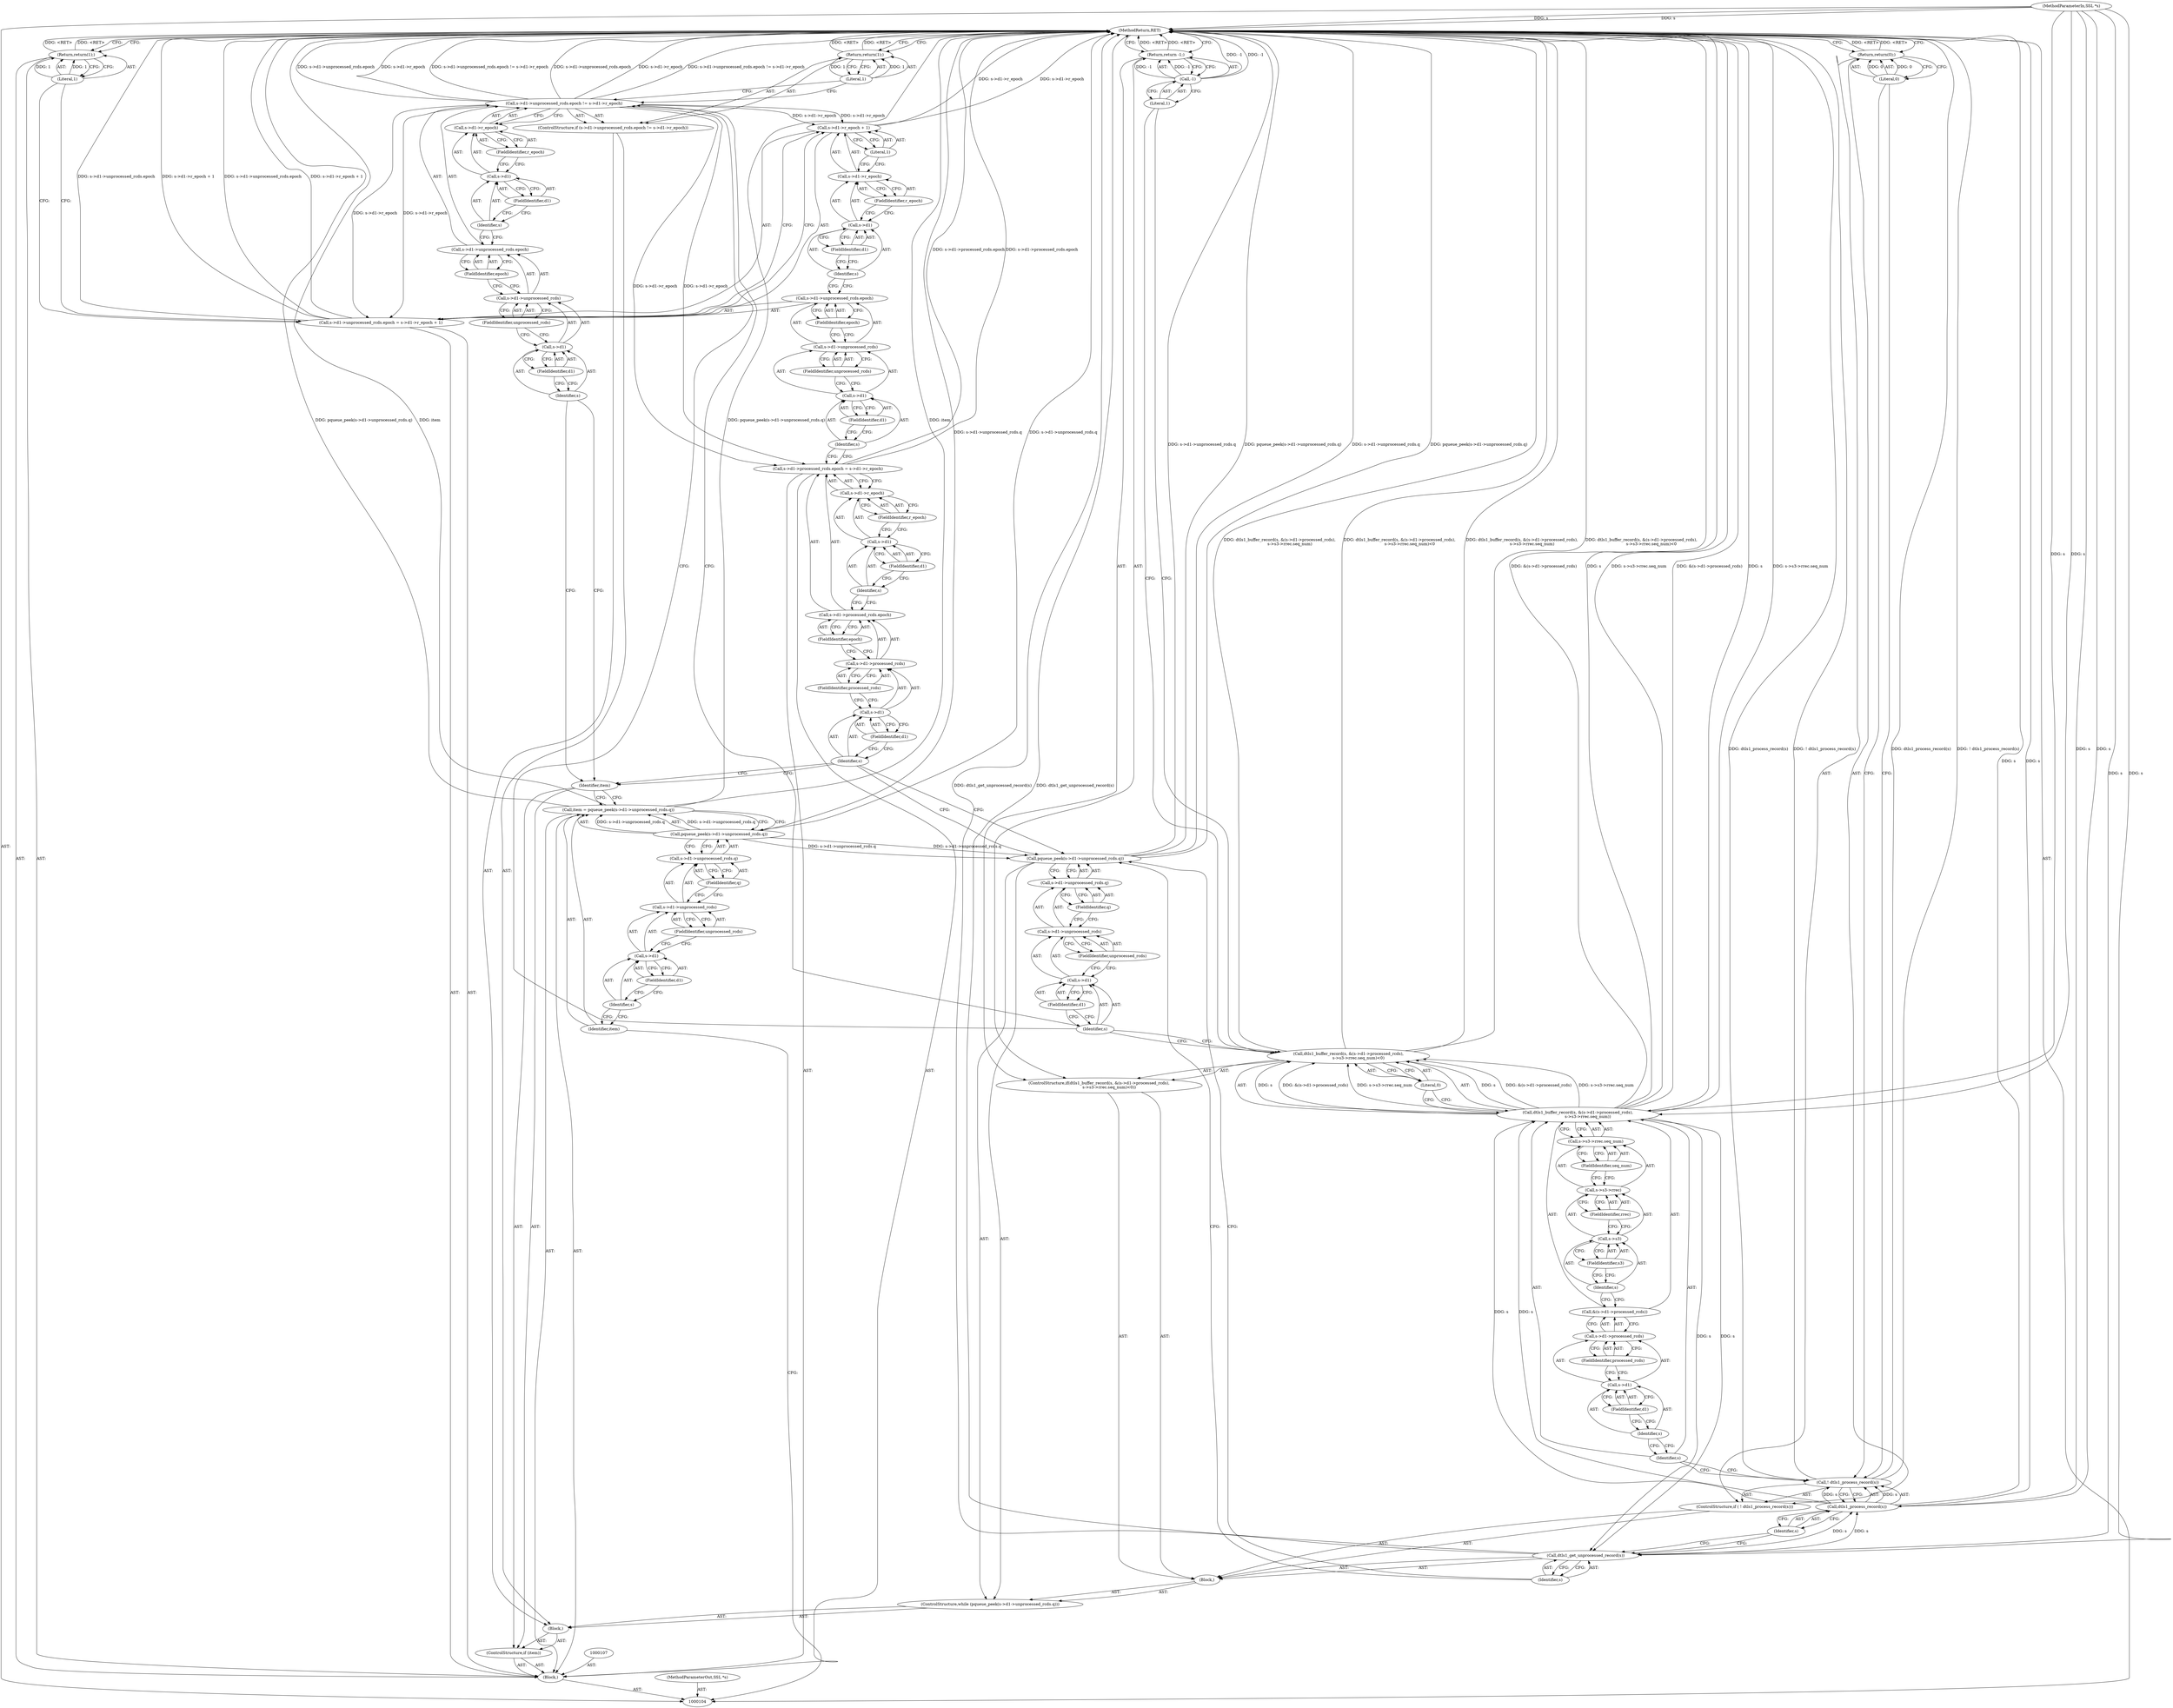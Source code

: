 digraph "0_openssl_103b171d8fc282ef435f8de9afbf7782e312961f_1" {
"1000206" [label="(MethodReturn,RET)"];
"1000105" [label="(MethodParameterIn,SSL *s)"];
"1000272" [label="(MethodParameterOut,SSL *s)"];
"1000135" [label="(Return,return(1);)"];
"1000136" [label="(Literal,1)"];
"1000138" [label="(Call,pqueue_peek(s->d1->unprocessed_rcds.q))"];
"1000139" [label="(Call,s->d1->unprocessed_rcds.q)"];
"1000140" [label="(Call,s->d1->unprocessed_rcds)"];
"1000141" [label="(Call,s->d1)"];
"1000142" [label="(Identifier,s)"];
"1000143" [label="(FieldIdentifier,d1)"];
"1000144" [label="(FieldIdentifier,unprocessed_rcds)"];
"1000145" [label="(FieldIdentifier,q)"];
"1000137" [label="(ControlStructure,while (pqueue_peek(s->d1->unprocessed_rcds.q)))"];
"1000146" [label="(Block,)"];
"1000147" [label="(Call,dtls1_get_unprocessed_record(s))"];
"1000148" [label="(Identifier,s)"];
"1000149" [label="(ControlStructure,if ( ! dtls1_process_record(s)))"];
"1000150" [label="(Call,! dtls1_process_record(s))"];
"1000151" [label="(Call,dtls1_process_record(s))"];
"1000152" [label="(Identifier,s)"];
"1000153" [label="(Return,return(0);)"];
"1000154" [label="(Literal,0)"];
"1000155" [label="(ControlStructure,if(dtls1_buffer_record(s, &(s->d1->processed_rcds),\n                s->s3->rrec.seq_num)<0))"];
"1000156" [label="(Call,dtls1_buffer_record(s, &(s->d1->processed_rcds),\n                s->s3->rrec.seq_num)<0)"];
"1000157" [label="(Call,dtls1_buffer_record(s, &(s->d1->processed_rcds),\n                s->s3->rrec.seq_num))"];
"1000158" [label="(Identifier,s)"];
"1000159" [label="(Call,&(s->d1->processed_rcds))"];
"1000160" [label="(Call,s->d1->processed_rcds)"];
"1000161" [label="(Call,s->d1)"];
"1000162" [label="(Identifier,s)"];
"1000163" [label="(FieldIdentifier,d1)"];
"1000164" [label="(FieldIdentifier,processed_rcds)"];
"1000165" [label="(Call,s->s3->rrec.seq_num)"];
"1000166" [label="(Call,s->s3->rrec)"];
"1000167" [label="(Call,s->s3)"];
"1000168" [label="(Identifier,s)"];
"1000169" [label="(FieldIdentifier,s3)"];
"1000170" [label="(FieldIdentifier,rrec)"];
"1000171" [label="(FieldIdentifier,seq_num)"];
"1000172" [label="(Literal,0)"];
"1000106" [label="(Block,)"];
"1000173" [label="(Return,return -1;)"];
"1000174" [label="(Call,-1)"];
"1000175" [label="(Literal,1)"];
"1000182" [label="(FieldIdentifier,processed_rcds)"];
"1000183" [label="(FieldIdentifier,epoch)"];
"1000184" [label="(Call,s->d1->r_epoch)"];
"1000185" [label="(Call,s->d1)"];
"1000186" [label="(Identifier,s)"];
"1000187" [label="(FieldIdentifier,d1)"];
"1000176" [label="(Call,s->d1->processed_rcds.epoch = s->d1->r_epoch)"];
"1000177" [label="(Call,s->d1->processed_rcds.epoch)"];
"1000178" [label="(Call,s->d1->processed_rcds)"];
"1000179" [label="(Call,s->d1)"];
"1000180" [label="(Identifier,s)"];
"1000188" [label="(FieldIdentifier,r_epoch)"];
"1000181" [label="(FieldIdentifier,d1)"];
"1000195" [label="(FieldIdentifier,unprocessed_rcds)"];
"1000196" [label="(FieldIdentifier,epoch)"];
"1000197" [label="(Call,s->d1->r_epoch + 1)"];
"1000198" [label="(Call,s->d1->r_epoch)"];
"1000199" [label="(Call,s->d1)"];
"1000200" [label="(Identifier,s)"];
"1000201" [label="(FieldIdentifier,d1)"];
"1000189" [label="(Call,s->d1->unprocessed_rcds.epoch = s->d1->r_epoch + 1)"];
"1000190" [label="(Call,s->d1->unprocessed_rcds.epoch)"];
"1000191" [label="(Call,s->d1->unprocessed_rcds)"];
"1000192" [label="(Call,s->d1)"];
"1000193" [label="(Identifier,s)"];
"1000202" [label="(FieldIdentifier,r_epoch)"];
"1000203" [label="(Literal,1)"];
"1000194" [label="(FieldIdentifier,d1)"];
"1000205" [label="(Literal,1)"];
"1000204" [label="(Return,return(1);)"];
"1000110" [label="(Call,pqueue_peek(s->d1->unprocessed_rcds.q))"];
"1000111" [label="(Call,s->d1->unprocessed_rcds.q)"];
"1000112" [label="(Call,s->d1->unprocessed_rcds)"];
"1000113" [label="(Call,s->d1)"];
"1000114" [label="(Identifier,s)"];
"1000115" [label="(FieldIdentifier,d1)"];
"1000116" [label="(FieldIdentifier,unprocessed_rcds)"];
"1000108" [label="(Call,item = pqueue_peek(s->d1->unprocessed_rcds.q))"];
"1000109" [label="(Identifier,item)"];
"1000117" [label="(FieldIdentifier,q)"];
"1000118" [label="(ControlStructure,if (item))"];
"1000119" [label="(Identifier,item)"];
"1000120" [label="(Block,)"];
"1000122" [label="(Call,s->d1->unprocessed_rcds.epoch != s->d1->r_epoch)"];
"1000123" [label="(Call,s->d1->unprocessed_rcds.epoch)"];
"1000124" [label="(Call,s->d1->unprocessed_rcds)"];
"1000125" [label="(Call,s->d1)"];
"1000126" [label="(Identifier,s)"];
"1000127" [label="(FieldIdentifier,d1)"];
"1000128" [label="(FieldIdentifier,unprocessed_rcds)"];
"1000129" [label="(FieldIdentifier,epoch)"];
"1000130" [label="(Call,s->d1->r_epoch)"];
"1000131" [label="(Call,s->d1)"];
"1000132" [label="(Identifier,s)"];
"1000133" [label="(FieldIdentifier,d1)"];
"1000134" [label="(FieldIdentifier,r_epoch)"];
"1000121" [label="(ControlStructure,if (s->d1->unprocessed_rcds.epoch != s->d1->r_epoch))"];
"1000206" -> "1000104"  [label="AST: "];
"1000206" -> "1000135"  [label="CFG: "];
"1000206" -> "1000153"  [label="CFG: "];
"1000206" -> "1000173"  [label="CFG: "];
"1000206" -> "1000204"  [label="CFG: "];
"1000173" -> "1000206"  [label="DDG: <RET>"];
"1000153" -> "1000206"  [label="DDG: <RET>"];
"1000157" -> "1000206"  [label="DDG: &(s->d1->processed_rcds)"];
"1000157" -> "1000206"  [label="DDG: s"];
"1000157" -> "1000206"  [label="DDG: s->s3->rrec.seq_num"];
"1000122" -> "1000206"  [label="DDG: s->d1->r_epoch"];
"1000122" -> "1000206"  [label="DDG: s->d1->unprocessed_rcds.epoch != s->d1->r_epoch"];
"1000122" -> "1000206"  [label="DDG: s->d1->unprocessed_rcds.epoch"];
"1000150" -> "1000206"  [label="DDG: dtls1_process_record(s)"];
"1000150" -> "1000206"  [label="DDG: ! dtls1_process_record(s)"];
"1000189" -> "1000206"  [label="DDG: s->d1->unprocessed_rcds.epoch"];
"1000189" -> "1000206"  [label="DDG: s->d1->r_epoch + 1"];
"1000156" -> "1000206"  [label="DDG: dtls1_buffer_record(s, &(s->d1->processed_rcds),\n                s->s3->rrec.seq_num)"];
"1000156" -> "1000206"  [label="DDG: dtls1_buffer_record(s, &(s->d1->processed_rcds),\n                s->s3->rrec.seq_num)<0"];
"1000105" -> "1000206"  [label="DDG: s"];
"1000151" -> "1000206"  [label="DDG: s"];
"1000108" -> "1000206"  [label="DDG: pqueue_peek(s->d1->unprocessed_rcds.q)"];
"1000108" -> "1000206"  [label="DDG: item"];
"1000138" -> "1000206"  [label="DDG: s->d1->unprocessed_rcds.q"];
"1000138" -> "1000206"  [label="DDG: pqueue_peek(s->d1->unprocessed_rcds.q)"];
"1000176" -> "1000206"  [label="DDG: s->d1->processed_rcds.epoch"];
"1000147" -> "1000206"  [label="DDG: dtls1_get_unprocessed_record(s)"];
"1000110" -> "1000206"  [label="DDG: s->d1->unprocessed_rcds.q"];
"1000174" -> "1000206"  [label="DDG: -1"];
"1000197" -> "1000206"  [label="DDG: s->d1->r_epoch"];
"1000204" -> "1000206"  [label="DDG: <RET>"];
"1000135" -> "1000206"  [label="DDG: <RET>"];
"1000105" -> "1000104"  [label="AST: "];
"1000105" -> "1000206"  [label="DDG: s"];
"1000105" -> "1000147"  [label="DDG: s"];
"1000105" -> "1000151"  [label="DDG: s"];
"1000105" -> "1000157"  [label="DDG: s"];
"1000272" -> "1000104"  [label="AST: "];
"1000135" -> "1000121"  [label="AST: "];
"1000135" -> "1000136"  [label="CFG: "];
"1000136" -> "1000135"  [label="AST: "];
"1000206" -> "1000135"  [label="CFG: "];
"1000135" -> "1000206"  [label="DDG: <RET>"];
"1000136" -> "1000135"  [label="DDG: 1"];
"1000136" -> "1000135"  [label="AST: "];
"1000136" -> "1000122"  [label="CFG: "];
"1000135" -> "1000136"  [label="CFG: "];
"1000136" -> "1000135"  [label="DDG: 1"];
"1000138" -> "1000137"  [label="AST: "];
"1000138" -> "1000139"  [label="CFG: "];
"1000139" -> "1000138"  [label="AST: "];
"1000148" -> "1000138"  [label="CFG: "];
"1000180" -> "1000138"  [label="CFG: "];
"1000138" -> "1000206"  [label="DDG: s->d1->unprocessed_rcds.q"];
"1000138" -> "1000206"  [label="DDG: pqueue_peek(s->d1->unprocessed_rcds.q)"];
"1000110" -> "1000138"  [label="DDG: s->d1->unprocessed_rcds.q"];
"1000139" -> "1000138"  [label="AST: "];
"1000139" -> "1000145"  [label="CFG: "];
"1000140" -> "1000139"  [label="AST: "];
"1000145" -> "1000139"  [label="AST: "];
"1000138" -> "1000139"  [label="CFG: "];
"1000140" -> "1000139"  [label="AST: "];
"1000140" -> "1000144"  [label="CFG: "];
"1000141" -> "1000140"  [label="AST: "];
"1000144" -> "1000140"  [label="AST: "];
"1000145" -> "1000140"  [label="CFG: "];
"1000141" -> "1000140"  [label="AST: "];
"1000141" -> "1000143"  [label="CFG: "];
"1000142" -> "1000141"  [label="AST: "];
"1000143" -> "1000141"  [label="AST: "];
"1000144" -> "1000141"  [label="CFG: "];
"1000142" -> "1000141"  [label="AST: "];
"1000142" -> "1000156"  [label="CFG: "];
"1000142" -> "1000122"  [label="CFG: "];
"1000143" -> "1000142"  [label="CFG: "];
"1000143" -> "1000141"  [label="AST: "];
"1000143" -> "1000142"  [label="CFG: "];
"1000141" -> "1000143"  [label="CFG: "];
"1000144" -> "1000140"  [label="AST: "];
"1000144" -> "1000141"  [label="CFG: "];
"1000140" -> "1000144"  [label="CFG: "];
"1000145" -> "1000139"  [label="AST: "];
"1000145" -> "1000140"  [label="CFG: "];
"1000139" -> "1000145"  [label="CFG: "];
"1000137" -> "1000120"  [label="AST: "];
"1000138" -> "1000137"  [label="AST: "];
"1000146" -> "1000137"  [label="AST: "];
"1000146" -> "1000137"  [label="AST: "];
"1000147" -> "1000146"  [label="AST: "];
"1000149" -> "1000146"  [label="AST: "];
"1000155" -> "1000146"  [label="AST: "];
"1000147" -> "1000146"  [label="AST: "];
"1000147" -> "1000148"  [label="CFG: "];
"1000148" -> "1000147"  [label="AST: "];
"1000152" -> "1000147"  [label="CFG: "];
"1000147" -> "1000206"  [label="DDG: dtls1_get_unprocessed_record(s)"];
"1000157" -> "1000147"  [label="DDG: s"];
"1000105" -> "1000147"  [label="DDG: s"];
"1000147" -> "1000151"  [label="DDG: s"];
"1000148" -> "1000147"  [label="AST: "];
"1000148" -> "1000138"  [label="CFG: "];
"1000147" -> "1000148"  [label="CFG: "];
"1000149" -> "1000146"  [label="AST: "];
"1000150" -> "1000149"  [label="AST: "];
"1000153" -> "1000149"  [label="AST: "];
"1000150" -> "1000149"  [label="AST: "];
"1000150" -> "1000151"  [label="CFG: "];
"1000151" -> "1000150"  [label="AST: "];
"1000154" -> "1000150"  [label="CFG: "];
"1000158" -> "1000150"  [label="CFG: "];
"1000150" -> "1000206"  [label="DDG: dtls1_process_record(s)"];
"1000150" -> "1000206"  [label="DDG: ! dtls1_process_record(s)"];
"1000151" -> "1000150"  [label="DDG: s"];
"1000151" -> "1000150"  [label="AST: "];
"1000151" -> "1000152"  [label="CFG: "];
"1000152" -> "1000151"  [label="AST: "];
"1000150" -> "1000151"  [label="CFG: "];
"1000151" -> "1000206"  [label="DDG: s"];
"1000151" -> "1000150"  [label="DDG: s"];
"1000147" -> "1000151"  [label="DDG: s"];
"1000105" -> "1000151"  [label="DDG: s"];
"1000151" -> "1000157"  [label="DDG: s"];
"1000152" -> "1000151"  [label="AST: "];
"1000152" -> "1000147"  [label="CFG: "];
"1000151" -> "1000152"  [label="CFG: "];
"1000153" -> "1000149"  [label="AST: "];
"1000153" -> "1000154"  [label="CFG: "];
"1000154" -> "1000153"  [label="AST: "];
"1000206" -> "1000153"  [label="CFG: "];
"1000153" -> "1000206"  [label="DDG: <RET>"];
"1000154" -> "1000153"  [label="DDG: 0"];
"1000154" -> "1000153"  [label="AST: "];
"1000154" -> "1000150"  [label="CFG: "];
"1000153" -> "1000154"  [label="CFG: "];
"1000154" -> "1000153"  [label="DDG: 0"];
"1000155" -> "1000146"  [label="AST: "];
"1000156" -> "1000155"  [label="AST: "];
"1000173" -> "1000155"  [label="AST: "];
"1000156" -> "1000155"  [label="AST: "];
"1000156" -> "1000172"  [label="CFG: "];
"1000157" -> "1000156"  [label="AST: "];
"1000172" -> "1000156"  [label="AST: "];
"1000142" -> "1000156"  [label="CFG: "];
"1000175" -> "1000156"  [label="CFG: "];
"1000156" -> "1000206"  [label="DDG: dtls1_buffer_record(s, &(s->d1->processed_rcds),\n                s->s3->rrec.seq_num)"];
"1000156" -> "1000206"  [label="DDG: dtls1_buffer_record(s, &(s->d1->processed_rcds),\n                s->s3->rrec.seq_num)<0"];
"1000157" -> "1000156"  [label="DDG: s"];
"1000157" -> "1000156"  [label="DDG: &(s->d1->processed_rcds)"];
"1000157" -> "1000156"  [label="DDG: s->s3->rrec.seq_num"];
"1000157" -> "1000156"  [label="AST: "];
"1000157" -> "1000165"  [label="CFG: "];
"1000158" -> "1000157"  [label="AST: "];
"1000159" -> "1000157"  [label="AST: "];
"1000165" -> "1000157"  [label="AST: "];
"1000172" -> "1000157"  [label="CFG: "];
"1000157" -> "1000206"  [label="DDG: &(s->d1->processed_rcds)"];
"1000157" -> "1000206"  [label="DDG: s"];
"1000157" -> "1000206"  [label="DDG: s->s3->rrec.seq_num"];
"1000157" -> "1000147"  [label="DDG: s"];
"1000157" -> "1000156"  [label="DDG: s"];
"1000157" -> "1000156"  [label="DDG: &(s->d1->processed_rcds)"];
"1000157" -> "1000156"  [label="DDG: s->s3->rrec.seq_num"];
"1000151" -> "1000157"  [label="DDG: s"];
"1000105" -> "1000157"  [label="DDG: s"];
"1000158" -> "1000157"  [label="AST: "];
"1000158" -> "1000150"  [label="CFG: "];
"1000162" -> "1000158"  [label="CFG: "];
"1000159" -> "1000157"  [label="AST: "];
"1000159" -> "1000160"  [label="CFG: "];
"1000160" -> "1000159"  [label="AST: "];
"1000168" -> "1000159"  [label="CFG: "];
"1000160" -> "1000159"  [label="AST: "];
"1000160" -> "1000164"  [label="CFG: "];
"1000161" -> "1000160"  [label="AST: "];
"1000164" -> "1000160"  [label="AST: "];
"1000159" -> "1000160"  [label="CFG: "];
"1000161" -> "1000160"  [label="AST: "];
"1000161" -> "1000163"  [label="CFG: "];
"1000162" -> "1000161"  [label="AST: "];
"1000163" -> "1000161"  [label="AST: "];
"1000164" -> "1000161"  [label="CFG: "];
"1000162" -> "1000161"  [label="AST: "];
"1000162" -> "1000158"  [label="CFG: "];
"1000163" -> "1000162"  [label="CFG: "];
"1000163" -> "1000161"  [label="AST: "];
"1000163" -> "1000162"  [label="CFG: "];
"1000161" -> "1000163"  [label="CFG: "];
"1000164" -> "1000160"  [label="AST: "];
"1000164" -> "1000161"  [label="CFG: "];
"1000160" -> "1000164"  [label="CFG: "];
"1000165" -> "1000157"  [label="AST: "];
"1000165" -> "1000171"  [label="CFG: "];
"1000166" -> "1000165"  [label="AST: "];
"1000171" -> "1000165"  [label="AST: "];
"1000157" -> "1000165"  [label="CFG: "];
"1000166" -> "1000165"  [label="AST: "];
"1000166" -> "1000170"  [label="CFG: "];
"1000167" -> "1000166"  [label="AST: "];
"1000170" -> "1000166"  [label="AST: "];
"1000171" -> "1000166"  [label="CFG: "];
"1000167" -> "1000166"  [label="AST: "];
"1000167" -> "1000169"  [label="CFG: "];
"1000168" -> "1000167"  [label="AST: "];
"1000169" -> "1000167"  [label="AST: "];
"1000170" -> "1000167"  [label="CFG: "];
"1000168" -> "1000167"  [label="AST: "];
"1000168" -> "1000159"  [label="CFG: "];
"1000169" -> "1000168"  [label="CFG: "];
"1000169" -> "1000167"  [label="AST: "];
"1000169" -> "1000168"  [label="CFG: "];
"1000167" -> "1000169"  [label="CFG: "];
"1000170" -> "1000166"  [label="AST: "];
"1000170" -> "1000167"  [label="CFG: "];
"1000166" -> "1000170"  [label="CFG: "];
"1000171" -> "1000165"  [label="AST: "];
"1000171" -> "1000166"  [label="CFG: "];
"1000165" -> "1000171"  [label="CFG: "];
"1000172" -> "1000156"  [label="AST: "];
"1000172" -> "1000157"  [label="CFG: "];
"1000156" -> "1000172"  [label="CFG: "];
"1000106" -> "1000104"  [label="AST: "];
"1000107" -> "1000106"  [label="AST: "];
"1000108" -> "1000106"  [label="AST: "];
"1000118" -> "1000106"  [label="AST: "];
"1000176" -> "1000106"  [label="AST: "];
"1000189" -> "1000106"  [label="AST: "];
"1000204" -> "1000106"  [label="AST: "];
"1000173" -> "1000155"  [label="AST: "];
"1000173" -> "1000174"  [label="CFG: "];
"1000174" -> "1000173"  [label="AST: "];
"1000206" -> "1000173"  [label="CFG: "];
"1000173" -> "1000206"  [label="DDG: <RET>"];
"1000174" -> "1000173"  [label="DDG: -1"];
"1000174" -> "1000173"  [label="AST: "];
"1000174" -> "1000175"  [label="CFG: "];
"1000175" -> "1000174"  [label="AST: "];
"1000173" -> "1000174"  [label="CFG: "];
"1000174" -> "1000206"  [label="DDG: -1"];
"1000174" -> "1000173"  [label="DDG: -1"];
"1000175" -> "1000174"  [label="AST: "];
"1000175" -> "1000156"  [label="CFG: "];
"1000174" -> "1000175"  [label="CFG: "];
"1000182" -> "1000178"  [label="AST: "];
"1000182" -> "1000179"  [label="CFG: "];
"1000178" -> "1000182"  [label="CFG: "];
"1000183" -> "1000177"  [label="AST: "];
"1000183" -> "1000178"  [label="CFG: "];
"1000177" -> "1000183"  [label="CFG: "];
"1000184" -> "1000176"  [label="AST: "];
"1000184" -> "1000188"  [label="CFG: "];
"1000185" -> "1000184"  [label="AST: "];
"1000188" -> "1000184"  [label="AST: "];
"1000176" -> "1000184"  [label="CFG: "];
"1000185" -> "1000184"  [label="AST: "];
"1000185" -> "1000187"  [label="CFG: "];
"1000186" -> "1000185"  [label="AST: "];
"1000187" -> "1000185"  [label="AST: "];
"1000188" -> "1000185"  [label="CFG: "];
"1000186" -> "1000185"  [label="AST: "];
"1000186" -> "1000177"  [label="CFG: "];
"1000187" -> "1000186"  [label="CFG: "];
"1000187" -> "1000185"  [label="AST: "];
"1000187" -> "1000186"  [label="CFG: "];
"1000185" -> "1000187"  [label="CFG: "];
"1000176" -> "1000106"  [label="AST: "];
"1000176" -> "1000184"  [label="CFG: "];
"1000177" -> "1000176"  [label="AST: "];
"1000184" -> "1000176"  [label="AST: "];
"1000193" -> "1000176"  [label="CFG: "];
"1000176" -> "1000206"  [label="DDG: s->d1->processed_rcds.epoch"];
"1000122" -> "1000176"  [label="DDG: s->d1->r_epoch"];
"1000177" -> "1000176"  [label="AST: "];
"1000177" -> "1000183"  [label="CFG: "];
"1000178" -> "1000177"  [label="AST: "];
"1000183" -> "1000177"  [label="AST: "];
"1000186" -> "1000177"  [label="CFG: "];
"1000178" -> "1000177"  [label="AST: "];
"1000178" -> "1000182"  [label="CFG: "];
"1000179" -> "1000178"  [label="AST: "];
"1000182" -> "1000178"  [label="AST: "];
"1000183" -> "1000178"  [label="CFG: "];
"1000179" -> "1000178"  [label="AST: "];
"1000179" -> "1000181"  [label="CFG: "];
"1000180" -> "1000179"  [label="AST: "];
"1000181" -> "1000179"  [label="AST: "];
"1000182" -> "1000179"  [label="CFG: "];
"1000180" -> "1000179"  [label="AST: "];
"1000180" -> "1000138"  [label="CFG: "];
"1000180" -> "1000119"  [label="CFG: "];
"1000181" -> "1000180"  [label="CFG: "];
"1000188" -> "1000184"  [label="AST: "];
"1000188" -> "1000185"  [label="CFG: "];
"1000184" -> "1000188"  [label="CFG: "];
"1000181" -> "1000179"  [label="AST: "];
"1000181" -> "1000180"  [label="CFG: "];
"1000179" -> "1000181"  [label="CFG: "];
"1000195" -> "1000191"  [label="AST: "];
"1000195" -> "1000192"  [label="CFG: "];
"1000191" -> "1000195"  [label="CFG: "];
"1000196" -> "1000190"  [label="AST: "];
"1000196" -> "1000191"  [label="CFG: "];
"1000190" -> "1000196"  [label="CFG: "];
"1000197" -> "1000189"  [label="AST: "];
"1000197" -> "1000203"  [label="CFG: "];
"1000198" -> "1000197"  [label="AST: "];
"1000203" -> "1000197"  [label="AST: "];
"1000189" -> "1000197"  [label="CFG: "];
"1000197" -> "1000206"  [label="DDG: s->d1->r_epoch"];
"1000122" -> "1000197"  [label="DDG: s->d1->r_epoch"];
"1000198" -> "1000197"  [label="AST: "];
"1000198" -> "1000202"  [label="CFG: "];
"1000199" -> "1000198"  [label="AST: "];
"1000202" -> "1000198"  [label="AST: "];
"1000203" -> "1000198"  [label="CFG: "];
"1000199" -> "1000198"  [label="AST: "];
"1000199" -> "1000201"  [label="CFG: "];
"1000200" -> "1000199"  [label="AST: "];
"1000201" -> "1000199"  [label="AST: "];
"1000202" -> "1000199"  [label="CFG: "];
"1000200" -> "1000199"  [label="AST: "];
"1000200" -> "1000190"  [label="CFG: "];
"1000201" -> "1000200"  [label="CFG: "];
"1000201" -> "1000199"  [label="AST: "];
"1000201" -> "1000200"  [label="CFG: "];
"1000199" -> "1000201"  [label="CFG: "];
"1000189" -> "1000106"  [label="AST: "];
"1000189" -> "1000197"  [label="CFG: "];
"1000190" -> "1000189"  [label="AST: "];
"1000197" -> "1000189"  [label="AST: "];
"1000205" -> "1000189"  [label="CFG: "];
"1000189" -> "1000206"  [label="DDG: s->d1->unprocessed_rcds.epoch"];
"1000189" -> "1000206"  [label="DDG: s->d1->r_epoch + 1"];
"1000122" -> "1000189"  [label="DDG: s->d1->r_epoch"];
"1000190" -> "1000189"  [label="AST: "];
"1000190" -> "1000196"  [label="CFG: "];
"1000191" -> "1000190"  [label="AST: "];
"1000196" -> "1000190"  [label="AST: "];
"1000200" -> "1000190"  [label="CFG: "];
"1000191" -> "1000190"  [label="AST: "];
"1000191" -> "1000195"  [label="CFG: "];
"1000192" -> "1000191"  [label="AST: "];
"1000195" -> "1000191"  [label="AST: "];
"1000196" -> "1000191"  [label="CFG: "];
"1000192" -> "1000191"  [label="AST: "];
"1000192" -> "1000194"  [label="CFG: "];
"1000193" -> "1000192"  [label="AST: "];
"1000194" -> "1000192"  [label="AST: "];
"1000195" -> "1000192"  [label="CFG: "];
"1000193" -> "1000192"  [label="AST: "];
"1000193" -> "1000176"  [label="CFG: "];
"1000194" -> "1000193"  [label="CFG: "];
"1000202" -> "1000198"  [label="AST: "];
"1000202" -> "1000199"  [label="CFG: "];
"1000198" -> "1000202"  [label="CFG: "];
"1000203" -> "1000197"  [label="AST: "];
"1000203" -> "1000198"  [label="CFG: "];
"1000197" -> "1000203"  [label="CFG: "];
"1000194" -> "1000192"  [label="AST: "];
"1000194" -> "1000193"  [label="CFG: "];
"1000192" -> "1000194"  [label="CFG: "];
"1000205" -> "1000204"  [label="AST: "];
"1000205" -> "1000189"  [label="CFG: "];
"1000204" -> "1000205"  [label="CFG: "];
"1000205" -> "1000204"  [label="DDG: 1"];
"1000204" -> "1000106"  [label="AST: "];
"1000204" -> "1000205"  [label="CFG: "];
"1000205" -> "1000204"  [label="AST: "];
"1000206" -> "1000204"  [label="CFG: "];
"1000204" -> "1000206"  [label="DDG: <RET>"];
"1000205" -> "1000204"  [label="DDG: 1"];
"1000110" -> "1000108"  [label="AST: "];
"1000110" -> "1000111"  [label="CFG: "];
"1000111" -> "1000110"  [label="AST: "];
"1000108" -> "1000110"  [label="CFG: "];
"1000110" -> "1000206"  [label="DDG: s->d1->unprocessed_rcds.q"];
"1000110" -> "1000108"  [label="DDG: s->d1->unprocessed_rcds.q"];
"1000110" -> "1000138"  [label="DDG: s->d1->unprocessed_rcds.q"];
"1000111" -> "1000110"  [label="AST: "];
"1000111" -> "1000117"  [label="CFG: "];
"1000112" -> "1000111"  [label="AST: "];
"1000117" -> "1000111"  [label="AST: "];
"1000110" -> "1000111"  [label="CFG: "];
"1000112" -> "1000111"  [label="AST: "];
"1000112" -> "1000116"  [label="CFG: "];
"1000113" -> "1000112"  [label="AST: "];
"1000116" -> "1000112"  [label="AST: "];
"1000117" -> "1000112"  [label="CFG: "];
"1000113" -> "1000112"  [label="AST: "];
"1000113" -> "1000115"  [label="CFG: "];
"1000114" -> "1000113"  [label="AST: "];
"1000115" -> "1000113"  [label="AST: "];
"1000116" -> "1000113"  [label="CFG: "];
"1000114" -> "1000113"  [label="AST: "];
"1000114" -> "1000109"  [label="CFG: "];
"1000115" -> "1000114"  [label="CFG: "];
"1000115" -> "1000113"  [label="AST: "];
"1000115" -> "1000114"  [label="CFG: "];
"1000113" -> "1000115"  [label="CFG: "];
"1000116" -> "1000112"  [label="AST: "];
"1000116" -> "1000113"  [label="CFG: "];
"1000112" -> "1000116"  [label="CFG: "];
"1000108" -> "1000106"  [label="AST: "];
"1000108" -> "1000110"  [label="CFG: "];
"1000109" -> "1000108"  [label="AST: "];
"1000110" -> "1000108"  [label="AST: "];
"1000119" -> "1000108"  [label="CFG: "];
"1000108" -> "1000206"  [label="DDG: pqueue_peek(s->d1->unprocessed_rcds.q)"];
"1000108" -> "1000206"  [label="DDG: item"];
"1000110" -> "1000108"  [label="DDG: s->d1->unprocessed_rcds.q"];
"1000109" -> "1000108"  [label="AST: "];
"1000109" -> "1000104"  [label="CFG: "];
"1000114" -> "1000109"  [label="CFG: "];
"1000117" -> "1000111"  [label="AST: "];
"1000117" -> "1000112"  [label="CFG: "];
"1000111" -> "1000117"  [label="CFG: "];
"1000118" -> "1000106"  [label="AST: "];
"1000119" -> "1000118"  [label="AST: "];
"1000120" -> "1000118"  [label="AST: "];
"1000119" -> "1000118"  [label="AST: "];
"1000119" -> "1000108"  [label="CFG: "];
"1000126" -> "1000119"  [label="CFG: "];
"1000180" -> "1000119"  [label="CFG: "];
"1000120" -> "1000118"  [label="AST: "];
"1000121" -> "1000120"  [label="AST: "];
"1000137" -> "1000120"  [label="AST: "];
"1000122" -> "1000121"  [label="AST: "];
"1000122" -> "1000130"  [label="CFG: "];
"1000123" -> "1000122"  [label="AST: "];
"1000130" -> "1000122"  [label="AST: "];
"1000136" -> "1000122"  [label="CFG: "];
"1000142" -> "1000122"  [label="CFG: "];
"1000122" -> "1000206"  [label="DDG: s->d1->r_epoch"];
"1000122" -> "1000206"  [label="DDG: s->d1->unprocessed_rcds.epoch != s->d1->r_epoch"];
"1000122" -> "1000206"  [label="DDG: s->d1->unprocessed_rcds.epoch"];
"1000122" -> "1000176"  [label="DDG: s->d1->r_epoch"];
"1000122" -> "1000189"  [label="DDG: s->d1->r_epoch"];
"1000122" -> "1000197"  [label="DDG: s->d1->r_epoch"];
"1000123" -> "1000122"  [label="AST: "];
"1000123" -> "1000129"  [label="CFG: "];
"1000124" -> "1000123"  [label="AST: "];
"1000129" -> "1000123"  [label="AST: "];
"1000132" -> "1000123"  [label="CFG: "];
"1000124" -> "1000123"  [label="AST: "];
"1000124" -> "1000128"  [label="CFG: "];
"1000125" -> "1000124"  [label="AST: "];
"1000128" -> "1000124"  [label="AST: "];
"1000129" -> "1000124"  [label="CFG: "];
"1000125" -> "1000124"  [label="AST: "];
"1000125" -> "1000127"  [label="CFG: "];
"1000126" -> "1000125"  [label="AST: "];
"1000127" -> "1000125"  [label="AST: "];
"1000128" -> "1000125"  [label="CFG: "];
"1000126" -> "1000125"  [label="AST: "];
"1000126" -> "1000119"  [label="CFG: "];
"1000127" -> "1000126"  [label="CFG: "];
"1000127" -> "1000125"  [label="AST: "];
"1000127" -> "1000126"  [label="CFG: "];
"1000125" -> "1000127"  [label="CFG: "];
"1000128" -> "1000124"  [label="AST: "];
"1000128" -> "1000125"  [label="CFG: "];
"1000124" -> "1000128"  [label="CFG: "];
"1000129" -> "1000123"  [label="AST: "];
"1000129" -> "1000124"  [label="CFG: "];
"1000123" -> "1000129"  [label="CFG: "];
"1000130" -> "1000122"  [label="AST: "];
"1000130" -> "1000134"  [label="CFG: "];
"1000131" -> "1000130"  [label="AST: "];
"1000134" -> "1000130"  [label="AST: "];
"1000122" -> "1000130"  [label="CFG: "];
"1000131" -> "1000130"  [label="AST: "];
"1000131" -> "1000133"  [label="CFG: "];
"1000132" -> "1000131"  [label="AST: "];
"1000133" -> "1000131"  [label="AST: "];
"1000134" -> "1000131"  [label="CFG: "];
"1000132" -> "1000131"  [label="AST: "];
"1000132" -> "1000123"  [label="CFG: "];
"1000133" -> "1000132"  [label="CFG: "];
"1000133" -> "1000131"  [label="AST: "];
"1000133" -> "1000132"  [label="CFG: "];
"1000131" -> "1000133"  [label="CFG: "];
"1000134" -> "1000130"  [label="AST: "];
"1000134" -> "1000131"  [label="CFG: "];
"1000130" -> "1000134"  [label="CFG: "];
"1000121" -> "1000120"  [label="AST: "];
"1000122" -> "1000121"  [label="AST: "];
"1000135" -> "1000121"  [label="AST: "];
}
